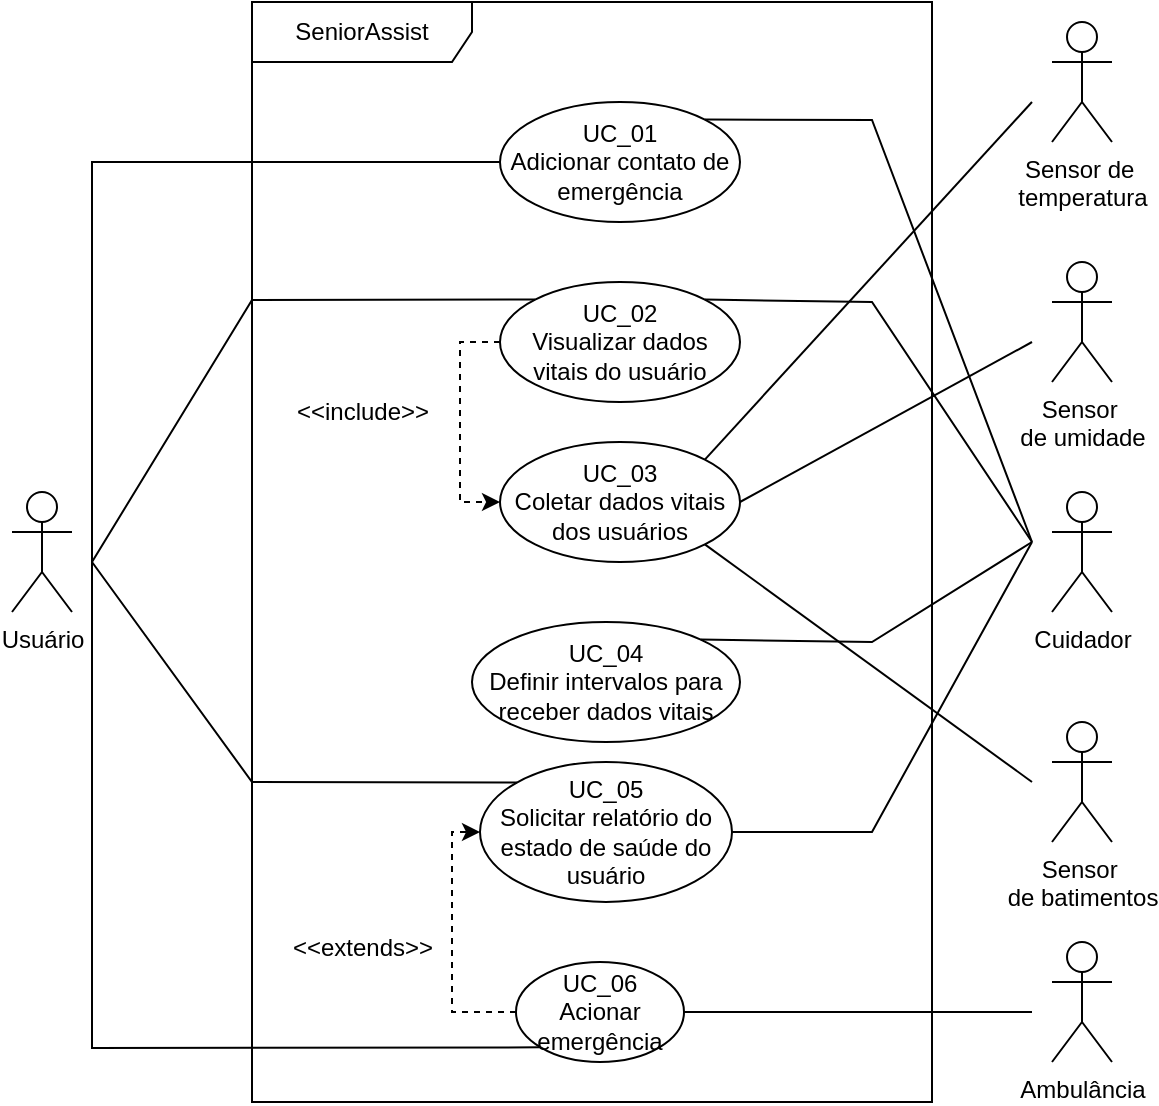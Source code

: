 <mxfile version="26.2.12">
  <diagram name="Página-1" id="dJy2I_b2Bdzl9IxwO9JS">
    <mxGraphModel dx="874" dy="465" grid="1" gridSize="10" guides="1" tooltips="1" connect="1" arrows="1" fold="1" page="1" pageScale="1" pageWidth="827" pageHeight="1169" math="0" shadow="0">
      <root>
        <mxCell id="0" />
        <mxCell id="1" parent="0" />
        <mxCell id="vkevah2dXJkxd7OXZ9KR-1" value="SeniorAssist" style="shape=umlFrame;whiteSpace=wrap;html=1;pointerEvents=0;width=110;height=30;" vertex="1" parent="1">
          <mxGeometry x="240" y="150" width="340" height="550" as="geometry" />
        </mxCell>
        <mxCell id="vkevah2dXJkxd7OXZ9KR-2" value="Usuário" style="shape=umlActor;verticalLabelPosition=bottom;verticalAlign=top;html=1;" vertex="1" parent="1">
          <mxGeometry x="120" y="395" width="30" height="60" as="geometry" />
        </mxCell>
        <mxCell id="vkevah2dXJkxd7OXZ9KR-3" value="Cuidador" style="shape=umlActor;verticalLabelPosition=bottom;verticalAlign=top;html=1;" vertex="1" parent="1">
          <mxGeometry x="640" y="395" width="30" height="60" as="geometry" />
        </mxCell>
        <mxCell id="vkevah2dXJkxd7OXZ9KR-4" value="Sensor de&amp;nbsp;&lt;div&gt;temperatura&lt;/div&gt;" style="shape=umlActor;verticalLabelPosition=bottom;verticalAlign=top;html=1;" vertex="1" parent="1">
          <mxGeometry x="640" y="160" width="30" height="60" as="geometry" />
        </mxCell>
        <mxCell id="vkevah2dXJkxd7OXZ9KR-5" value="Sensor&amp;nbsp;&lt;div&gt;de umidade&lt;/div&gt;" style="shape=umlActor;verticalLabelPosition=bottom;verticalAlign=top;html=1;" vertex="1" parent="1">
          <mxGeometry x="640" y="280" width="30" height="60" as="geometry" />
        </mxCell>
        <mxCell id="vkevah2dXJkxd7OXZ9KR-6" value="Sensor&amp;nbsp;&lt;div&gt;de batimentos&lt;/div&gt;" style="shape=umlActor;verticalLabelPosition=bottom;verticalAlign=top;html=1;" vertex="1" parent="1">
          <mxGeometry x="640" y="510" width="30" height="60" as="geometry" />
        </mxCell>
        <mxCell id="vkevah2dXJkxd7OXZ9KR-7" value="Ambulância" style="shape=umlActor;verticalLabelPosition=bottom;verticalAlign=top;html=1;" vertex="1" parent="1">
          <mxGeometry x="640" y="620" width="30" height="60" as="geometry" />
        </mxCell>
        <mxCell id="vkevah2dXJkxd7OXZ9KR-9" value="UC_01&lt;div&gt;Adicionar contato de emergência&lt;/div&gt;" style="ellipse;whiteSpace=wrap;html=1;" vertex="1" parent="1">
          <mxGeometry x="364" y="200" width="120" height="60" as="geometry" />
        </mxCell>
        <mxCell id="vkevah2dXJkxd7OXZ9KR-18" style="edgeStyle=orthogonalEdgeStyle;rounded=0;orthogonalLoop=1;jettySize=auto;html=1;entryX=0;entryY=0.5;entryDx=0;entryDy=0;exitX=0;exitY=0.5;exitDx=0;exitDy=0;dashed=1;" edge="1" parent="1" source="vkevah2dXJkxd7OXZ9KR-10" target="vkevah2dXJkxd7OXZ9KR-11">
          <mxGeometry relative="1" as="geometry" />
        </mxCell>
        <mxCell id="vkevah2dXJkxd7OXZ9KR-10" value="UC_02&lt;div&gt;Visualizar dados vitais do usuário&lt;/div&gt;" style="ellipse;whiteSpace=wrap;html=1;" vertex="1" parent="1">
          <mxGeometry x="364" y="290" width="120" height="60" as="geometry" />
        </mxCell>
        <mxCell id="vkevah2dXJkxd7OXZ9KR-11" value="UC_03&lt;div&gt;Coletar dados vitais dos usuários&lt;/div&gt;" style="ellipse;whiteSpace=wrap;html=1;" vertex="1" parent="1">
          <mxGeometry x="364" y="370" width="120" height="60" as="geometry" />
        </mxCell>
        <mxCell id="vkevah2dXJkxd7OXZ9KR-12" value="UC_04&lt;div&gt;Definir intervalos para receber dados vitais&lt;/div&gt;" style="ellipse;whiteSpace=wrap;html=1;" vertex="1" parent="1">
          <mxGeometry x="350" y="460" width="134" height="60" as="geometry" />
        </mxCell>
        <mxCell id="vkevah2dXJkxd7OXZ9KR-13" value="UC_05&lt;div&gt;Solicitar relatório do estado de saúde do usuário&lt;/div&gt;" style="ellipse;whiteSpace=wrap;html=1;" vertex="1" parent="1">
          <mxGeometry x="354" y="530" width="126" height="70" as="geometry" />
        </mxCell>
        <mxCell id="vkevah2dXJkxd7OXZ9KR-15" style="edgeStyle=orthogonalEdgeStyle;rounded=0;orthogonalLoop=1;jettySize=auto;html=1;entryX=0;entryY=0.5;entryDx=0;entryDy=0;exitX=0;exitY=0.5;exitDx=0;exitDy=0;dashed=1;" edge="1" parent="1" source="vkevah2dXJkxd7OXZ9KR-14" target="vkevah2dXJkxd7OXZ9KR-13">
          <mxGeometry relative="1" as="geometry">
            <Array as="points">
              <mxPoint x="340" y="655" />
              <mxPoint x="340" y="565" />
            </Array>
          </mxGeometry>
        </mxCell>
        <mxCell id="vkevah2dXJkxd7OXZ9KR-14" value="UC_06&lt;div&gt;Acionar emergência&lt;/div&gt;" style="ellipse;whiteSpace=wrap;html=1;" vertex="1" parent="1">
          <mxGeometry x="372" y="630" width="84" height="50" as="geometry" />
        </mxCell>
        <mxCell id="vkevah2dXJkxd7OXZ9KR-16" value="&amp;lt;&amp;lt;extends&amp;gt;&amp;gt;" style="text;html=1;align=center;verticalAlign=middle;resizable=0;points=[];autosize=1;strokeColor=none;fillColor=none;" vertex="1" parent="1">
          <mxGeometry x="250" y="608" width="90" height="30" as="geometry" />
        </mxCell>
        <mxCell id="vkevah2dXJkxd7OXZ9KR-19" value="&amp;lt;&amp;lt;include&amp;gt;&amp;gt;" style="text;html=1;align=center;verticalAlign=middle;resizable=0;points=[];autosize=1;strokeColor=none;fillColor=none;" vertex="1" parent="1">
          <mxGeometry x="250" y="340" width="90" height="30" as="geometry" />
        </mxCell>
        <mxCell id="vkevah2dXJkxd7OXZ9KR-23" value="" style="endArrow=none;html=1;rounded=0;entryX=0;entryY=0.5;entryDx=0;entryDy=0;" edge="1" parent="1" target="vkevah2dXJkxd7OXZ9KR-9">
          <mxGeometry width="50" height="50" relative="1" as="geometry">
            <mxPoint x="160" y="430" as="sourcePoint" />
            <mxPoint x="220" y="240" as="targetPoint" />
            <Array as="points">
              <mxPoint x="160" y="230" />
            </Array>
          </mxGeometry>
        </mxCell>
        <mxCell id="vkevah2dXJkxd7OXZ9KR-24" value="" style="endArrow=none;html=1;rounded=0;entryX=0;entryY=0;entryDx=0;entryDy=0;" edge="1" parent="1" target="vkevah2dXJkxd7OXZ9KR-10">
          <mxGeometry width="50" height="50" relative="1" as="geometry">
            <mxPoint x="160" y="430" as="sourcePoint" />
            <mxPoint x="450" y="370" as="targetPoint" />
            <Array as="points">
              <mxPoint x="240" y="299" />
            </Array>
          </mxGeometry>
        </mxCell>
        <mxCell id="vkevah2dXJkxd7OXZ9KR-25" value="" style="endArrow=none;html=1;rounded=0;entryX=0;entryY=0;entryDx=0;entryDy=0;" edge="1" parent="1" target="vkevah2dXJkxd7OXZ9KR-13">
          <mxGeometry width="50" height="50" relative="1" as="geometry">
            <mxPoint x="160" y="430" as="sourcePoint" />
            <mxPoint x="450" y="470" as="targetPoint" />
            <Array as="points">
              <mxPoint x="240" y="540" />
            </Array>
          </mxGeometry>
        </mxCell>
        <mxCell id="vkevah2dXJkxd7OXZ9KR-26" value="" style="endArrow=none;html=1;rounded=0;entryX=0;entryY=1;entryDx=0;entryDy=0;" edge="1" parent="1" target="vkevah2dXJkxd7OXZ9KR-14">
          <mxGeometry width="50" height="50" relative="1" as="geometry">
            <mxPoint x="160" y="430" as="sourcePoint" />
            <mxPoint x="450" y="470" as="targetPoint" />
            <Array as="points">
              <mxPoint x="160" y="673" />
            </Array>
          </mxGeometry>
        </mxCell>
        <mxCell id="vkevah2dXJkxd7OXZ9KR-30" value="" style="endArrow=none;html=1;rounded=0;exitX=1;exitY=0;exitDx=0;exitDy=0;" edge="1" parent="1" source="vkevah2dXJkxd7OXZ9KR-9">
          <mxGeometry width="50" height="50" relative="1" as="geometry">
            <mxPoint x="340" y="400" as="sourcePoint" />
            <mxPoint x="630" y="420" as="targetPoint" />
            <Array as="points">
              <mxPoint x="550" y="209" />
            </Array>
          </mxGeometry>
        </mxCell>
        <mxCell id="vkevah2dXJkxd7OXZ9KR-31" value="" style="endArrow=none;html=1;rounded=0;exitX=1;exitY=0;exitDx=0;exitDy=0;" edge="1" parent="1" source="vkevah2dXJkxd7OXZ9KR-10">
          <mxGeometry width="50" height="50" relative="1" as="geometry">
            <mxPoint x="476" y="219" as="sourcePoint" />
            <mxPoint x="630" y="420" as="targetPoint" />
            <Array as="points">
              <mxPoint x="550" y="300" />
            </Array>
          </mxGeometry>
        </mxCell>
        <mxCell id="vkevah2dXJkxd7OXZ9KR-32" value="" style="endArrow=none;html=1;rounded=0;exitX=1;exitY=0;exitDx=0;exitDy=0;" edge="1" parent="1" source="vkevah2dXJkxd7OXZ9KR-12">
          <mxGeometry width="50" height="50" relative="1" as="geometry">
            <mxPoint x="476" y="309" as="sourcePoint" />
            <mxPoint x="630" y="420" as="targetPoint" />
            <Array as="points">
              <mxPoint x="550" y="470" />
            </Array>
          </mxGeometry>
        </mxCell>
        <mxCell id="vkevah2dXJkxd7OXZ9KR-33" value="" style="endArrow=none;html=1;rounded=0;exitX=1;exitY=0.5;exitDx=0;exitDy=0;" edge="1" parent="1" source="vkevah2dXJkxd7OXZ9KR-13">
          <mxGeometry width="50" height="50" relative="1" as="geometry">
            <mxPoint x="474" y="479" as="sourcePoint" />
            <mxPoint x="630" y="420" as="targetPoint" />
            <Array as="points">
              <mxPoint x="550" y="565" />
            </Array>
          </mxGeometry>
        </mxCell>
        <mxCell id="vkevah2dXJkxd7OXZ9KR-34" value="" style="endArrow=none;html=1;rounded=0;exitX=1;exitY=0.5;exitDx=0;exitDy=0;" edge="1" parent="1" source="vkevah2dXJkxd7OXZ9KR-14">
          <mxGeometry width="50" height="50" relative="1" as="geometry">
            <mxPoint x="360" y="500" as="sourcePoint" />
            <mxPoint x="630" y="655" as="targetPoint" />
          </mxGeometry>
        </mxCell>
        <mxCell id="vkevah2dXJkxd7OXZ9KR-35" value="" style="endArrow=none;html=1;rounded=0;exitX=1;exitY=0;exitDx=0;exitDy=0;" edge="1" parent="1" source="vkevah2dXJkxd7OXZ9KR-11">
          <mxGeometry width="50" height="50" relative="1" as="geometry">
            <mxPoint x="360" y="400" as="sourcePoint" />
            <mxPoint x="630" y="200" as="targetPoint" />
          </mxGeometry>
        </mxCell>
        <mxCell id="vkevah2dXJkxd7OXZ9KR-36" value="" style="endArrow=none;html=1;rounded=0;exitX=1;exitY=0.5;exitDx=0;exitDy=0;" edge="1" parent="1" source="vkevah2dXJkxd7OXZ9KR-11">
          <mxGeometry width="50" height="50" relative="1" as="geometry">
            <mxPoint x="476" y="389" as="sourcePoint" />
            <mxPoint x="630" y="320" as="targetPoint" />
          </mxGeometry>
        </mxCell>
        <mxCell id="vkevah2dXJkxd7OXZ9KR-37" value="" style="endArrow=none;html=1;rounded=0;exitX=1;exitY=1;exitDx=0;exitDy=0;" edge="1" parent="1" source="vkevah2dXJkxd7OXZ9KR-11">
          <mxGeometry width="50" height="50" relative="1" as="geometry">
            <mxPoint x="494" y="410" as="sourcePoint" />
            <mxPoint x="630" y="540" as="targetPoint" />
          </mxGeometry>
        </mxCell>
      </root>
    </mxGraphModel>
  </diagram>
</mxfile>
